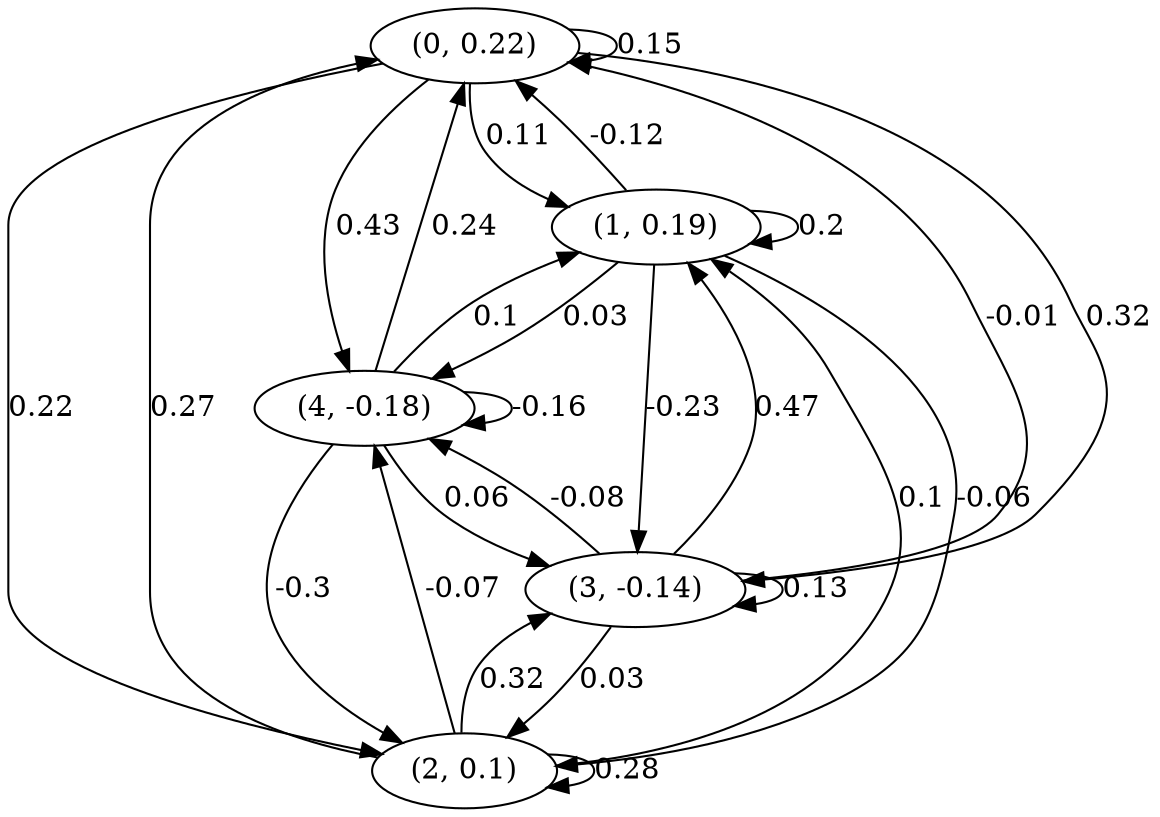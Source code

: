 digraph {
    0 [ label = "(0, 0.22)" ]
    1 [ label = "(1, 0.19)" ]
    2 [ label = "(2, 0.1)" ]
    3 [ label = "(3, -0.14)" ]
    4 [ label = "(4, -0.18)" ]
    0 -> 0 [ label = "0.15" ]
    1 -> 1 [ label = "0.2" ]
    2 -> 2 [ label = "0.28" ]
    3 -> 3 [ label = "0.13" ]
    4 -> 4 [ label = "-0.16" ]
    1 -> 0 [ label = "-0.12" ]
    2 -> 0 [ label = "0.27" ]
    3 -> 0 [ label = "-0.01" ]
    4 -> 0 [ label = "0.24" ]
    0 -> 1 [ label = "0.11" ]
    2 -> 1 [ label = "0.1" ]
    3 -> 1 [ label = "0.47" ]
    4 -> 1 [ label = "0.1" ]
    0 -> 2 [ label = "0.22" ]
    1 -> 2 [ label = "-0.06" ]
    3 -> 2 [ label = "0.03" ]
    4 -> 2 [ label = "-0.3" ]
    0 -> 3 [ label = "0.32" ]
    1 -> 3 [ label = "-0.23" ]
    2 -> 3 [ label = "0.32" ]
    4 -> 3 [ label = "0.06" ]
    0 -> 4 [ label = "0.43" ]
    1 -> 4 [ label = "0.03" ]
    2 -> 4 [ label = "-0.07" ]
    3 -> 4 [ label = "-0.08" ]
}

